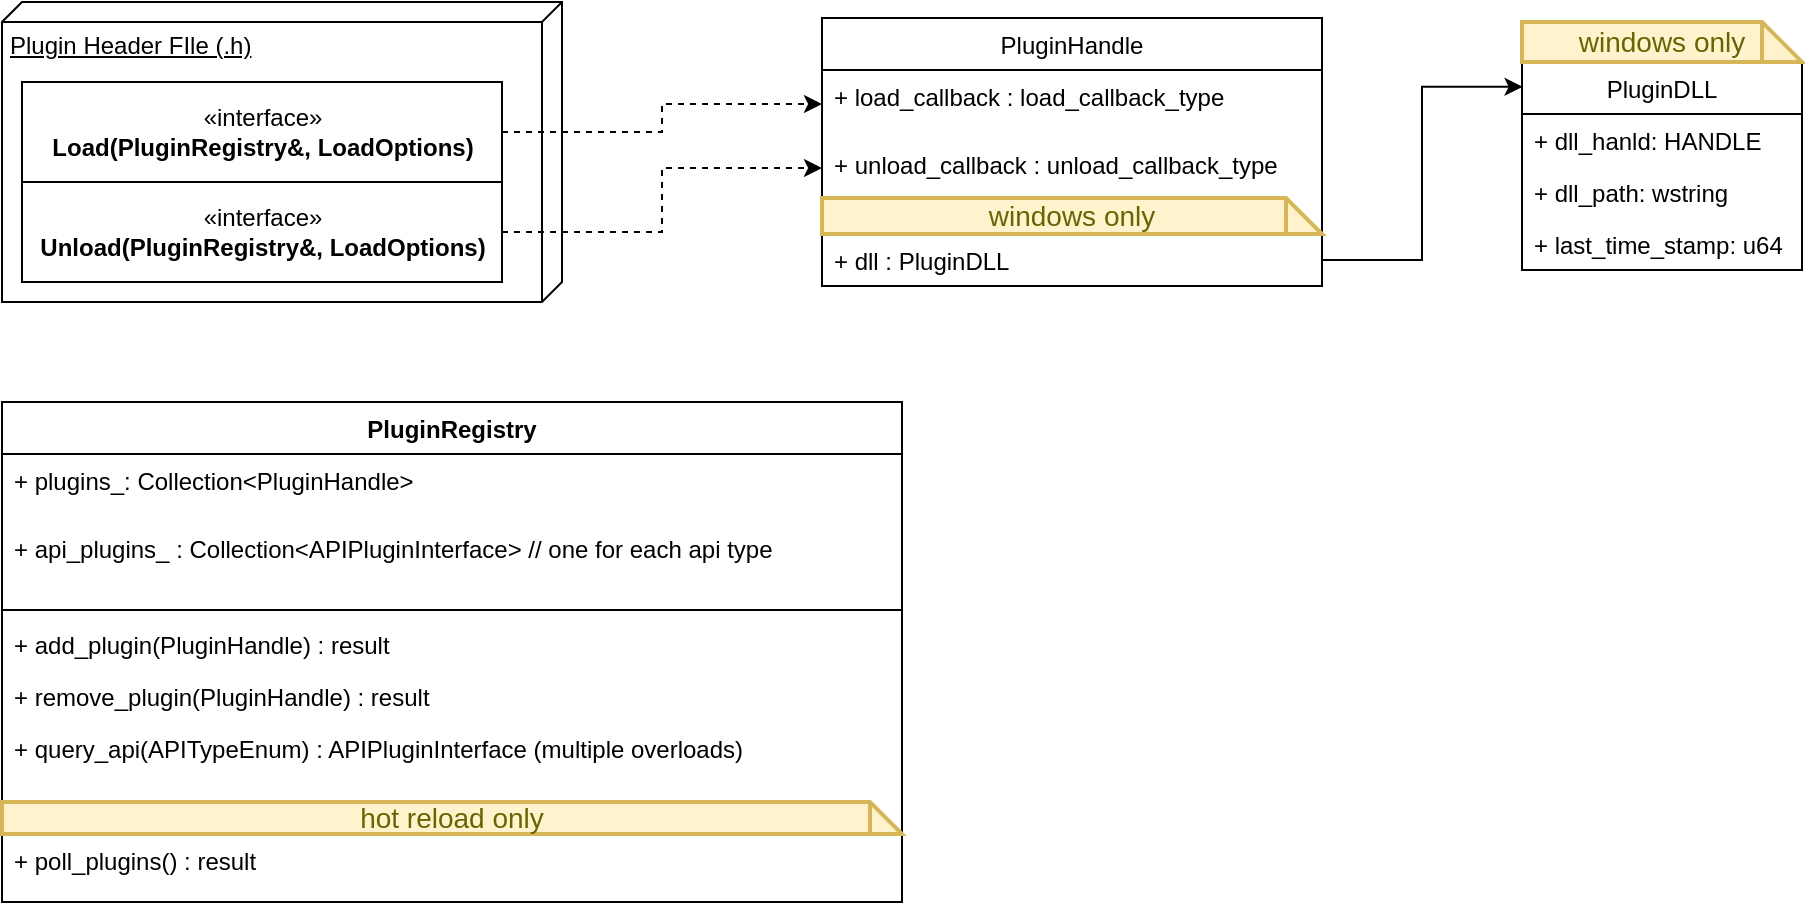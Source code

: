 <mxfile version="13.9.2" type="github">
  <diagram name="Page-1" id="5f0bae14-7c28-e335-631c-24af17079c00">
    <mxGraphModel dx="1422" dy="763" grid="1" gridSize="10" guides="1" tooltips="1" connect="1" arrows="1" fold="1" page="1" pageScale="1" pageWidth="1100" pageHeight="850" background="#ffffff" math="0" shadow="0">
      <root>
        <mxCell id="0" />
        <mxCell id="1" parent="0" />
        <mxCell id="mCeQU3a0SMr_kupnbloG-1" value="&lt;div&gt;Plugin Header FIle (.h)&lt;br&gt;&lt;/div&gt;&lt;div&gt;&lt;br&gt;&lt;/div&gt;" style="verticalAlign=top;align=left;spacingTop=8;spacingLeft=2;spacingRight=12;shape=cube;size=10;direction=south;fontStyle=4;html=1;" vertex="1" parent="1">
          <mxGeometry x="100" y="70" width="280" height="150" as="geometry" />
        </mxCell>
        <mxCell id="mCeQU3a0SMr_kupnbloG-49" style="edgeStyle=orthogonalEdgeStyle;rounded=0;orthogonalLoop=1;jettySize=auto;html=1;dashed=1;" edge="1" parent="1" source="mCeQU3a0SMr_kupnbloG-2" target="mCeQU3a0SMr_kupnbloG-43">
          <mxGeometry relative="1" as="geometry" />
        </mxCell>
        <mxCell id="mCeQU3a0SMr_kupnbloG-2" value="«interface»&lt;br&gt;&lt;div&gt;&lt;b&gt;Load(PluginRegistry&amp;amp;, LoadOptions)&lt;/b&gt;&lt;/div&gt;" style="html=1;" vertex="1" parent="1">
          <mxGeometry x="110" y="110" width="240" height="50" as="geometry" />
        </mxCell>
        <mxCell id="mCeQU3a0SMr_kupnbloG-50" style="edgeStyle=orthogonalEdgeStyle;rounded=0;orthogonalLoop=1;jettySize=auto;html=1;exitX=1;exitY=0.5;exitDx=0;exitDy=0;entryX=0;entryY=0.5;entryDx=0;entryDy=0;dashed=1;" edge="1" parent="1" source="mCeQU3a0SMr_kupnbloG-3" target="mCeQU3a0SMr_kupnbloG-44">
          <mxGeometry relative="1" as="geometry" />
        </mxCell>
        <mxCell id="mCeQU3a0SMr_kupnbloG-3" value="«interface»&lt;br&gt;&lt;div&gt;&lt;b&gt;Unload(&lt;/b&gt;&lt;b&gt;PluginRegistry&amp;amp;, LoadOptions)&lt;/b&gt;&lt;/div&gt;" style="html=1;" vertex="1" parent="1">
          <mxGeometry x="110" y="160" width="240" height="50" as="geometry" />
        </mxCell>
        <mxCell id="mCeQU3a0SMr_kupnbloG-6" value="PluginRegistry&#xa;" style="swimlane;fontStyle=1;align=center;verticalAlign=top;childLayout=stackLayout;horizontal=1;startSize=26;horizontalStack=0;resizeParent=1;resizeParentMax=0;resizeLast=0;collapsible=1;marginBottom=0;strokeColor=#000000;fillColor=#ffffff;" vertex="1" parent="1">
          <mxGeometry x="100" y="270" width="450" height="250" as="geometry" />
        </mxCell>
        <mxCell id="mCeQU3a0SMr_kupnbloG-7" value="+ plugins_: Collection&lt;PluginHandle&gt;" style="text;strokeColor=none;fillColor=none;align=left;verticalAlign=top;spacingLeft=4;spacingRight=4;overflow=hidden;rotatable=0;points=[[0,0.5],[1,0.5]];portConstraint=eastwest;" vertex="1" parent="mCeQU3a0SMr_kupnbloG-6">
          <mxGeometry y="26" width="450" height="34" as="geometry" />
        </mxCell>
        <mxCell id="mCeQU3a0SMr_kupnbloG-55" value="+ api_plugins_ : Collection&lt;APIPluginInterface&gt; // one for each api type" style="text;strokeColor=none;fillColor=none;align=left;verticalAlign=top;spacingLeft=4;spacingRight=4;overflow=hidden;rotatable=0;points=[[0,0.5],[1,0.5]];portConstraint=eastwest;" vertex="1" parent="mCeQU3a0SMr_kupnbloG-6">
          <mxGeometry y="60" width="450" height="34" as="geometry" />
        </mxCell>
        <mxCell id="mCeQU3a0SMr_kupnbloG-56" value="&#xa;" style="text;strokeColor=none;fillColor=none;align=left;verticalAlign=top;spacingLeft=4;spacingRight=4;overflow=hidden;rotatable=0;points=[[0,0.5],[1,0.5]];portConstraint=eastwest;" vertex="1" parent="mCeQU3a0SMr_kupnbloG-6">
          <mxGeometry y="94" width="450" height="6" as="geometry" />
        </mxCell>
        <mxCell id="mCeQU3a0SMr_kupnbloG-8" value="" style="line;strokeWidth=1;fillColor=none;align=left;verticalAlign=middle;spacingTop=-1;spacingLeft=3;spacingRight=3;rotatable=0;labelPosition=right;points=[];portConstraint=eastwest;" vertex="1" parent="mCeQU3a0SMr_kupnbloG-6">
          <mxGeometry y="100" width="450" height="8" as="geometry" />
        </mxCell>
        <mxCell id="mCeQU3a0SMr_kupnbloG-37" value="+ add_plugin(PluginHandle) : result" style="text;strokeColor=none;fillColor=none;align=left;verticalAlign=top;spacingLeft=4;spacingRight=4;overflow=hidden;rotatable=0;points=[[0,0.5],[1,0.5]];portConstraint=eastwest;" vertex="1" parent="mCeQU3a0SMr_kupnbloG-6">
          <mxGeometry y="108" width="450" height="26" as="geometry" />
        </mxCell>
        <mxCell id="mCeQU3a0SMr_kupnbloG-38" value="+ remove_plugin(PluginHandle) : result" style="text;strokeColor=none;fillColor=none;align=left;verticalAlign=top;spacingLeft=4;spacingRight=4;overflow=hidden;rotatable=0;points=[[0,0.5],[1,0.5]];portConstraint=eastwest;" vertex="1" parent="mCeQU3a0SMr_kupnbloG-6">
          <mxGeometry y="134" width="450" height="26" as="geometry" />
        </mxCell>
        <mxCell id="mCeQU3a0SMr_kupnbloG-57" value="+ query_api(APITypeEnum) : APIPluginInterface (multiple overloads)" style="text;strokeColor=none;fillColor=none;align=left;verticalAlign=top;spacingLeft=4;spacingRight=4;overflow=hidden;rotatable=0;points=[[0,0.5],[1,0.5]];portConstraint=eastwest;" vertex="1" parent="mCeQU3a0SMr_kupnbloG-6">
          <mxGeometry y="160" width="450" height="26" as="geometry" />
        </mxCell>
        <mxCell id="mCeQU3a0SMr_kupnbloG-9" value="&#xa;&#xa;" style="text;strokeColor=none;fillColor=none;align=left;verticalAlign=top;spacingLeft=4;spacingRight=4;overflow=hidden;rotatable=0;points=[[0,0.5],[1,0.5]];portConstraint=eastwest;" vertex="1" parent="mCeQU3a0SMr_kupnbloG-6">
          <mxGeometry y="186" width="450" height="14" as="geometry" />
        </mxCell>
        <mxCell id="mCeQU3a0SMr_kupnbloG-20" value="hot reload only" style="shape=note;strokeWidth=2;fontSize=14;size=20;whiteSpace=wrap;html=1;fillColor=#fff2cc;strokeColor=#d6b656;fontColor=#666600;" vertex="1" parent="mCeQU3a0SMr_kupnbloG-6">
          <mxGeometry y="200" width="450" height="16" as="geometry" />
        </mxCell>
        <mxCell id="mCeQU3a0SMr_kupnbloG-21" value="+ poll_plugins() : result&#xa;" style="text;strokeColor=none;fillColor=none;align=left;verticalAlign=top;spacingLeft=4;spacingRight=4;overflow=hidden;rotatable=0;points=[[0,0.5],[1,0.5]];portConstraint=eastwest;" vertex="1" parent="mCeQU3a0SMr_kupnbloG-6">
          <mxGeometry y="216" width="450" height="34" as="geometry" />
        </mxCell>
        <mxCell id="mCeQU3a0SMr_kupnbloG-14" value="PluginDLL" style="swimlane;fontStyle=0;childLayout=stackLayout;horizontal=1;startSize=26;fillColor=none;horizontalStack=0;resizeParent=1;resizeParentMax=0;resizeLast=0;collapsible=1;marginBottom=0;strokeColor=#000000;" vertex="1" parent="1">
          <mxGeometry x="860" y="100" width="140" height="104" as="geometry" />
        </mxCell>
        <mxCell id="mCeQU3a0SMr_kupnbloG-15" value="+ dll_hanld: HANDLE&#xa;" style="text;strokeColor=none;fillColor=none;align=left;verticalAlign=top;spacingLeft=4;spacingRight=4;overflow=hidden;rotatable=0;points=[[0,0.5],[1,0.5]];portConstraint=eastwest;" vertex="1" parent="mCeQU3a0SMr_kupnbloG-14">
          <mxGeometry y="26" width="140" height="26" as="geometry" />
        </mxCell>
        <mxCell id="mCeQU3a0SMr_kupnbloG-16" value="+ dll_path: wstring" style="text;strokeColor=none;fillColor=none;align=left;verticalAlign=top;spacingLeft=4;spacingRight=4;overflow=hidden;rotatable=0;points=[[0,0.5],[1,0.5]];portConstraint=eastwest;" vertex="1" parent="mCeQU3a0SMr_kupnbloG-14">
          <mxGeometry y="52" width="140" height="26" as="geometry" />
        </mxCell>
        <mxCell id="mCeQU3a0SMr_kupnbloG-17" value="+ last_time_stamp: u64" style="text;strokeColor=none;fillColor=none;align=left;verticalAlign=top;spacingLeft=4;spacingRight=4;overflow=hidden;rotatable=0;points=[[0,0.5],[1,0.5]];portConstraint=eastwest;" vertex="1" parent="mCeQU3a0SMr_kupnbloG-14">
          <mxGeometry y="78" width="140" height="26" as="geometry" />
        </mxCell>
        <mxCell id="mCeQU3a0SMr_kupnbloG-18" value="&lt;div&gt;windows only&lt;br&gt;&lt;/div&gt;" style="shape=note;strokeWidth=2;fontSize=14;size=20;whiteSpace=wrap;html=1;fillColor=#fff2cc;strokeColor=#d6b656;fontColor=#666600;" vertex="1" parent="1">
          <mxGeometry x="860" y="80" width="140" height="20" as="geometry" />
        </mxCell>
        <mxCell id="mCeQU3a0SMr_kupnbloG-42" value="PluginHandle" style="swimlane;fontStyle=0;childLayout=stackLayout;horizontal=1;startSize=26;fillColor=none;horizontalStack=0;resizeParent=1;resizeParentMax=0;resizeLast=0;collapsible=1;marginBottom=0;strokeColor=#000000;" vertex="1" parent="1">
          <mxGeometry x="510" y="78" width="250" height="134" as="geometry" />
        </mxCell>
        <mxCell id="mCeQU3a0SMr_kupnbloG-43" value="+ load_callback : load_callback_type" style="text;strokeColor=none;fillColor=none;align=left;verticalAlign=top;spacingLeft=4;spacingRight=4;overflow=hidden;rotatable=0;points=[[0,0.5],[1,0.5]];portConstraint=eastwest;" vertex="1" parent="mCeQU3a0SMr_kupnbloG-42">
          <mxGeometry y="26" width="250" height="34" as="geometry" />
        </mxCell>
        <mxCell id="mCeQU3a0SMr_kupnbloG-44" value="+ unload_callback : unload_callback_type" style="text;strokeColor=none;fillColor=none;align=left;verticalAlign=top;spacingLeft=4;spacingRight=4;overflow=hidden;rotatable=0;points=[[0,0.5],[1,0.5]];portConstraint=eastwest;" vertex="1" parent="mCeQU3a0SMr_kupnbloG-42">
          <mxGeometry y="60" width="250" height="30" as="geometry" />
        </mxCell>
        <mxCell id="mCeQU3a0SMr_kupnbloG-46" value="&lt;div&gt;windows only&lt;br&gt;&lt;/div&gt;" style="shape=note;strokeWidth=2;fontSize=14;size=20;whiteSpace=wrap;html=1;fillColor=#fff2cc;strokeColor=#d6b656;fontColor=#666600;" vertex="1" parent="mCeQU3a0SMr_kupnbloG-42">
          <mxGeometry y="90" width="250" height="18" as="geometry" />
        </mxCell>
        <mxCell id="mCeQU3a0SMr_kupnbloG-45" value="+ dll : PluginDLL" style="text;strokeColor=none;fillColor=none;align=left;verticalAlign=top;spacingLeft=4;spacingRight=4;overflow=hidden;rotatable=0;points=[[0,0.5],[1,0.5]];portConstraint=eastwest;" vertex="1" parent="mCeQU3a0SMr_kupnbloG-42">
          <mxGeometry y="108" width="250" height="26" as="geometry" />
        </mxCell>
        <mxCell id="mCeQU3a0SMr_kupnbloG-54" style="edgeStyle=orthogonalEdgeStyle;rounded=0;orthogonalLoop=1;jettySize=auto;html=1;exitX=1;exitY=0.5;exitDx=0;exitDy=0;entryX=0.002;entryY=0.119;entryDx=0;entryDy=0;entryPerimeter=0;strokeColor=#000000;" edge="1" parent="1" source="mCeQU3a0SMr_kupnbloG-45" target="mCeQU3a0SMr_kupnbloG-14">
          <mxGeometry relative="1" as="geometry" />
        </mxCell>
      </root>
    </mxGraphModel>
  </diagram>
</mxfile>
